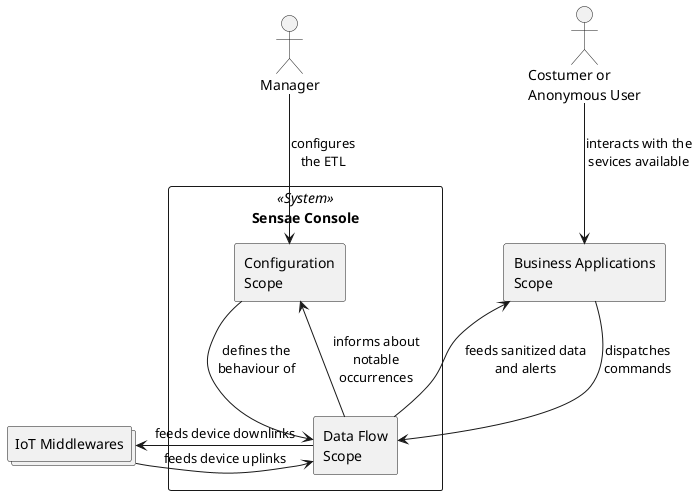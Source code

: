 @startuml scopes

skinparam componentStyle rectangle

actor Manager

actor "Costumer or\nAnonymous User" as User

collections "IoT Middlewares" as ExternalSystem

component "Sensae Console"<<System>> {

    component "Configuration\nScope" as Configuration

    component "Data Flow\nScope" as DataFlow
}

component "Business Applications\nScope" as Service

ExternalSystem -> DataFlow : feeds device uplinks
ExternalSystem <- DataFlow : feeds device downlinks

Configuration --> DataFlow : defines the\nbehaviour of
Configuration <-- DataFlow : informs about\nnotable\noccurrences

Service <-- DataFlow : feeds sanitized data\nand alerts
Service --> DataFlow : dispatches\ncommands

Manager --> Configuration : configures\nthe ETL

User --> Service : interacts with the\nsevices available

@enduml
